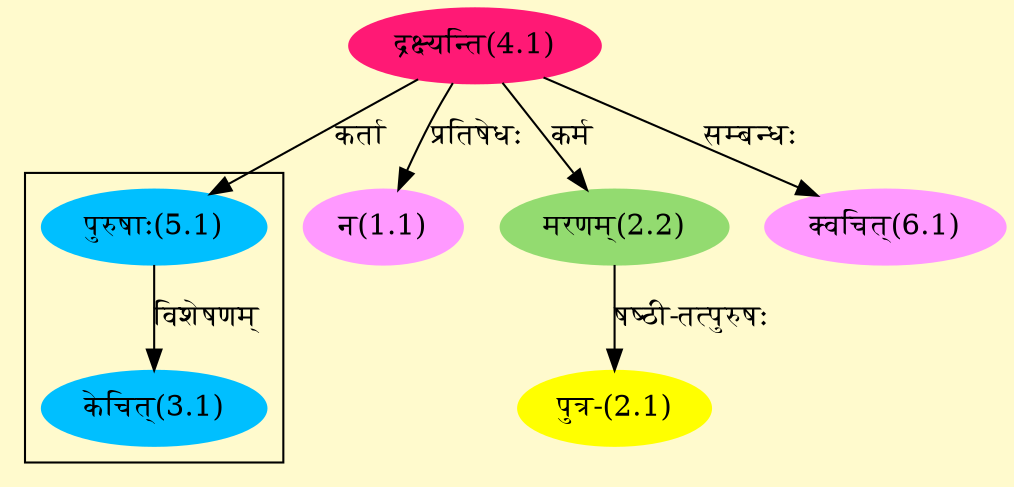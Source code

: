 digraph G{
rankdir=BT;
 compound=true;
 bgcolor="lemonchiffon1";

subgraph cluster_1{
Node3_1 [style=filled, color="#00BFFF" label = "केचित्(3.1)"]
Node5_1 [style=filled, color="#00BFFF" label = "पुरुषाः(5.1)"]

}
Node1_1 [style=filled, color="#FF99FF" label = "न(1.1)"]
Node4_1 [style=filled, color="#FF1975" label = "द्रक्ष्यन्ति(4.1)"]
Node2_1 [style=filled, color="#FFFF00" label = "पुत्र-(2.1)"]
Node2_2 [style=filled, color="#93DB70" label = "मरणम्(2.2)"]
Node5_1 [style=filled, color="#00BFFF" label = "पुरुषाः(5.1)"]
Node [style=filled, color="" label = "()"]
Node6_1 [style=filled, color="#FF99FF" label = "क्वचित्(6.1)"]
/* Start of Relations section */

Node1_1 -> Node4_1 [  label="प्रतिषेधः"  dir="back" ]
Node2_1 -> Node2_2 [  label="षष्ठी-तत्पुरुषः"  dir="back" ]
Node2_2 -> Node4_1 [  label="कर्म"  dir="back" ]
Node3_1 -> Node5_1 [  label="विशेषणम्"  dir="back" ]
Node5_1 -> Node4_1 [  label="कर्ता"  dir="back" ]
Node6_1 -> Node4_1 [  label="सम्बन्धः"  dir="back" ]
}
